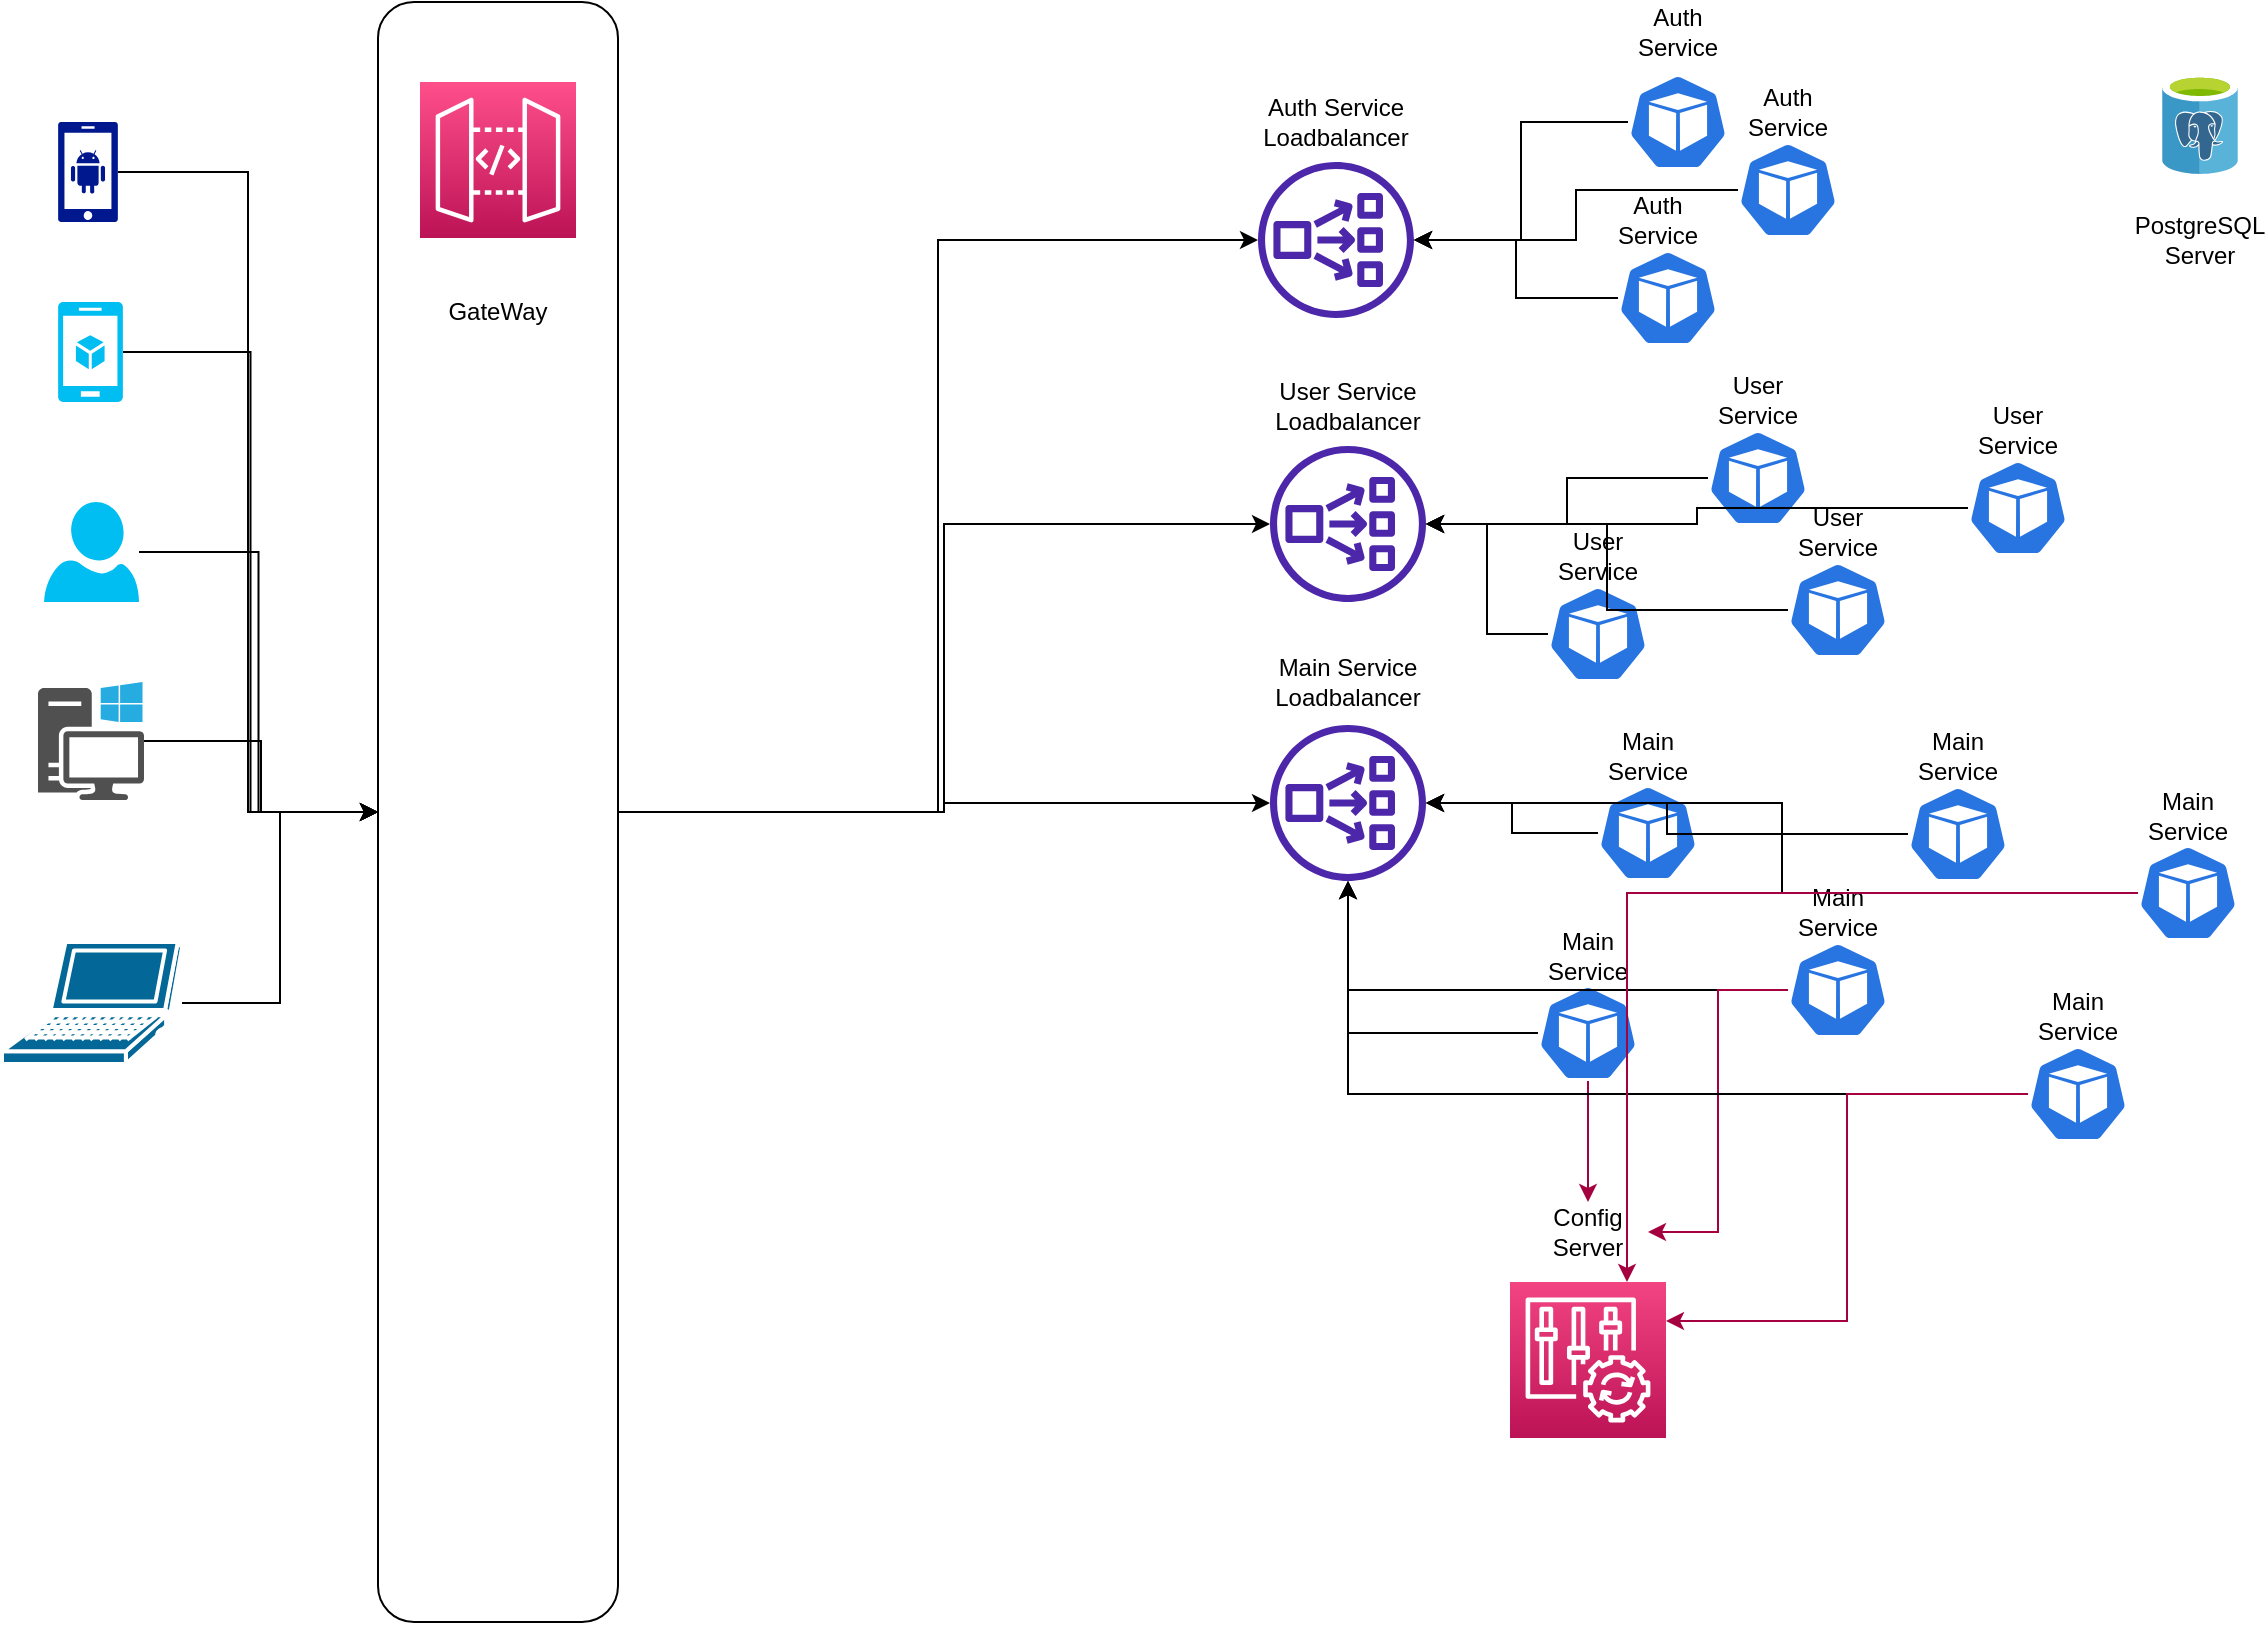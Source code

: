 <mxfile version="20.3.7" type="device"><diagram id="Y-MjgX_SrdLP1UUod8IA" name="Sayfa -1"><mxGraphModel dx="1221" dy="716" grid="1" gridSize="10" guides="1" tooltips="1" connect="1" arrows="1" fold="1" page="1" pageScale="1" pageWidth="1300" pageHeight="1200" math="0" shadow="0"><root><mxCell id="0"/><mxCell id="1" parent="0"/><mxCell id="Rdh_e0N7MhC9t9fp5nw4-4" value="" style="group" vertex="1" connectable="0" parent="1"><mxGeometry x="240" y="40" width="120" height="810" as="geometry"/></mxCell><mxCell id="Rdh_e0N7MhC9t9fp5nw4-6" value="" style="group" vertex="1" connectable="0" parent="Rdh_e0N7MhC9t9fp5nw4-4"><mxGeometry y="-10" width="120" height="810" as="geometry"/></mxCell><mxCell id="Rdh_e0N7MhC9t9fp5nw4-2" value="" style="rounded=1;whiteSpace=wrap;html=1;" vertex="1" parent="Rdh_e0N7MhC9t9fp5nw4-6"><mxGeometry width="120" height="810" as="geometry"/></mxCell><mxCell id="Rdh_e0N7MhC9t9fp5nw4-1" value="" style="sketch=0;points=[[0,0,0],[0.25,0,0],[0.5,0,0],[0.75,0,0],[1,0,0],[0,1,0],[0.25,1,0],[0.5,1,0],[0.75,1,0],[1,1,0],[0,0.25,0],[0,0.5,0],[0,0.75,0],[1,0.25,0],[1,0.5,0],[1,0.75,0]];outlineConnect=0;fontColor=#232F3E;gradientColor=#FF4F8B;gradientDirection=north;fillColor=#BC1356;strokeColor=#ffffff;dashed=0;verticalLabelPosition=bottom;verticalAlign=top;align=center;html=1;fontSize=12;fontStyle=0;aspect=fixed;shape=mxgraph.aws4.resourceIcon;resIcon=mxgraph.aws4.api_gateway;" vertex="1" parent="Rdh_e0N7MhC9t9fp5nw4-6"><mxGeometry x="21" y="40" width="78" height="78" as="geometry"/></mxCell><mxCell id="Rdh_e0N7MhC9t9fp5nw4-5" value="GateWay" style="text;html=1;strokeColor=none;fillColor=none;align=center;verticalAlign=middle;whiteSpace=wrap;rounded=0;" vertex="1" parent="Rdh_e0N7MhC9t9fp5nw4-6"><mxGeometry x="30" y="140" width="60" height="30" as="geometry"/></mxCell><mxCell id="Rdh_e0N7MhC9t9fp5nw4-13" style="edgeStyle=orthogonalEdgeStyle;rounded=0;orthogonalLoop=1;jettySize=auto;html=1;" edge="1" parent="1" source="Rdh_e0N7MhC9t9fp5nw4-7" target="Rdh_e0N7MhC9t9fp5nw4-2"><mxGeometry relative="1" as="geometry"/></mxCell><mxCell id="Rdh_e0N7MhC9t9fp5nw4-7" value="" style="sketch=0;aspect=fixed;pointerEvents=1;shadow=0;dashed=0;html=1;strokeColor=none;labelPosition=center;verticalLabelPosition=bottom;verticalAlign=top;align=center;fillColor=#00188D;shape=mxgraph.mscae.enterprise.android_phone" vertex="1" parent="1"><mxGeometry x="80" y="90" width="30" height="50" as="geometry"/></mxCell><mxCell id="Rdh_e0N7MhC9t9fp5nw4-15" style="edgeStyle=orthogonalEdgeStyle;rounded=0;orthogonalLoop=1;jettySize=auto;html=1;entryX=0;entryY=0.5;entryDx=0;entryDy=0;" edge="1" parent="1" source="Rdh_e0N7MhC9t9fp5nw4-8" target="Rdh_e0N7MhC9t9fp5nw4-2"><mxGeometry relative="1" as="geometry"/></mxCell><mxCell id="Rdh_e0N7MhC9t9fp5nw4-8" value="" style="verticalLabelPosition=bottom;html=1;verticalAlign=top;align=center;strokeColor=none;fillColor=#00BEF2;shape=mxgraph.azure.mobile_services;pointerEvents=1;" vertex="1" parent="1"><mxGeometry x="80" y="180" width="32.5" height="50" as="geometry"/></mxCell><mxCell id="Rdh_e0N7MhC9t9fp5nw4-16" style="edgeStyle=orthogonalEdgeStyle;rounded=0;orthogonalLoop=1;jettySize=auto;html=1;entryX=0;entryY=0.5;entryDx=0;entryDy=0;" edge="1" parent="1" source="Rdh_e0N7MhC9t9fp5nw4-9" target="Rdh_e0N7MhC9t9fp5nw4-2"><mxGeometry relative="1" as="geometry"/></mxCell><mxCell id="Rdh_e0N7MhC9t9fp5nw4-9" value="" style="verticalLabelPosition=bottom;html=1;verticalAlign=top;align=center;strokeColor=none;fillColor=#00BEF2;shape=mxgraph.azure.user;" vertex="1" parent="1"><mxGeometry x="73" y="280" width="47.5" height="50" as="geometry"/></mxCell><mxCell id="Rdh_e0N7MhC9t9fp5nw4-17" style="edgeStyle=orthogonalEdgeStyle;rounded=0;orthogonalLoop=1;jettySize=auto;html=1;entryX=0;entryY=0.5;entryDx=0;entryDy=0;" edge="1" parent="1" source="Rdh_e0N7MhC9t9fp5nw4-10" target="Rdh_e0N7MhC9t9fp5nw4-2"><mxGeometry relative="1" as="geometry"/></mxCell><mxCell id="Rdh_e0N7MhC9t9fp5nw4-10" value="" style="sketch=0;pointerEvents=1;shadow=0;dashed=0;html=1;strokeColor=none;fillColor=#505050;labelPosition=center;verticalLabelPosition=bottom;verticalAlign=top;outlineConnect=0;align=center;shape=mxgraph.office.devices.workstation_pc;" vertex="1" parent="1"><mxGeometry x="70" y="370" width="53" height="59" as="geometry"/></mxCell><mxCell id="Rdh_e0N7MhC9t9fp5nw4-18" style="edgeStyle=orthogonalEdgeStyle;rounded=0;orthogonalLoop=1;jettySize=auto;html=1;" edge="1" parent="1" source="Rdh_e0N7MhC9t9fp5nw4-11" target="Rdh_e0N7MhC9t9fp5nw4-2"><mxGeometry relative="1" as="geometry"/></mxCell><mxCell id="Rdh_e0N7MhC9t9fp5nw4-11" value="" style="shape=mxgraph.cisco.computers_and_peripherals.laptop;html=1;pointerEvents=1;dashed=0;fillColor=#036897;strokeColor=#ffffff;strokeWidth=2;verticalLabelPosition=bottom;verticalAlign=top;align=center;outlineConnect=0;" vertex="1" parent="1"><mxGeometry x="52" y="500" width="90" height="61" as="geometry"/></mxCell><mxCell id="Rdh_e0N7MhC9t9fp5nw4-19" value="" style="sketch=0;outlineConnect=0;fontColor=#232F3E;gradientColor=none;fillColor=#4D27AA;strokeColor=none;dashed=0;verticalLabelPosition=bottom;verticalAlign=top;align=center;html=1;fontSize=12;fontStyle=0;aspect=fixed;pointerEvents=1;shape=mxgraph.aws4.network_load_balancer;" vertex="1" parent="1"><mxGeometry x="680" y="110" width="78" height="78" as="geometry"/></mxCell><mxCell id="Rdh_e0N7MhC9t9fp5nw4-20" value="Auth Service Loadbalancer" style="text;html=1;strokeColor=none;fillColor=none;align=center;verticalAlign=middle;whiteSpace=wrap;rounded=0;" vertex="1" parent="1"><mxGeometry x="674" y="60" width="90" height="60" as="geometry"/></mxCell><mxCell id="Rdh_e0N7MhC9t9fp5nw4-21" value="" style="sketch=0;outlineConnect=0;fontColor=#232F3E;gradientColor=none;fillColor=#4D27AA;strokeColor=none;dashed=0;verticalLabelPosition=bottom;verticalAlign=top;align=center;html=1;fontSize=12;fontStyle=0;aspect=fixed;pointerEvents=1;shape=mxgraph.aws4.network_load_balancer;" vertex="1" parent="1"><mxGeometry x="686" y="252" width="78" height="78" as="geometry"/></mxCell><mxCell id="Rdh_e0N7MhC9t9fp5nw4-22" value="User Service Loadbalancer" style="text;html=1;strokeColor=none;fillColor=none;align=center;verticalAlign=middle;whiteSpace=wrap;rounded=0;" vertex="1" parent="1"><mxGeometry x="680" y="202" width="90" height="60" as="geometry"/></mxCell><mxCell id="Rdh_e0N7MhC9t9fp5nw4-23" value="" style="sketch=0;outlineConnect=0;fontColor=#232F3E;gradientColor=none;fillColor=#4D27AA;strokeColor=none;dashed=0;verticalLabelPosition=bottom;verticalAlign=top;align=center;html=1;fontSize=12;fontStyle=0;aspect=fixed;pointerEvents=1;shape=mxgraph.aws4.network_load_balancer;" vertex="1" parent="1"><mxGeometry x="686" y="391.5" width="78" height="78" as="geometry"/></mxCell><mxCell id="Rdh_e0N7MhC9t9fp5nw4-24" value="Main Service Loadbalancer" style="text;html=1;strokeColor=none;fillColor=none;align=center;verticalAlign=middle;whiteSpace=wrap;rounded=0;" vertex="1" parent="1"><mxGeometry x="680" y="340" width="90" height="60" as="geometry"/></mxCell><mxCell id="Rdh_e0N7MhC9t9fp5nw4-31" style="edgeStyle=orthogonalEdgeStyle;rounded=0;orthogonalLoop=1;jettySize=auto;html=1;" edge="1" parent="1" source="Rdh_e0N7MhC9t9fp5nw4-25" target="Rdh_e0N7MhC9t9fp5nw4-19"><mxGeometry relative="1" as="geometry"/></mxCell><mxCell id="Rdh_e0N7MhC9t9fp5nw4-25" value="" style="sketch=0;html=1;dashed=0;whitespace=wrap;fillColor=#2875E2;strokeColor=#ffffff;points=[[0.005,0.63,0],[0.1,0.2,0],[0.9,0.2,0],[0.5,0,0],[0.995,0.63,0],[0.72,0.99,0],[0.5,1,0],[0.28,0.99,0]];shape=mxgraph.kubernetes.icon;prIcon=pod" vertex="1" parent="1"><mxGeometry x="865" y="66" width="50" height="48" as="geometry"/></mxCell><mxCell id="Rdh_e0N7MhC9t9fp5nw4-26" value="Auth Service" style="text;html=1;strokeColor=none;fillColor=none;align=center;verticalAlign=middle;whiteSpace=wrap;rounded=0;" vertex="1" parent="1"><mxGeometry x="860" y="30" width="60" height="30" as="geometry"/></mxCell><mxCell id="Rdh_e0N7MhC9t9fp5nw4-32" style="edgeStyle=orthogonalEdgeStyle;rounded=0;orthogonalLoop=1;jettySize=auto;html=1;" edge="1" parent="1" source="Rdh_e0N7MhC9t9fp5nw4-27" target="Rdh_e0N7MhC9t9fp5nw4-19"><mxGeometry relative="1" as="geometry"/></mxCell><mxCell id="Rdh_e0N7MhC9t9fp5nw4-27" value="" style="sketch=0;html=1;dashed=0;whitespace=wrap;fillColor=#2875E2;strokeColor=#ffffff;points=[[0.005,0.63,0],[0.1,0.2,0],[0.9,0.2,0],[0.5,0,0],[0.995,0.63,0],[0.72,0.99,0],[0.5,1,0],[0.28,0.99,0]];shape=mxgraph.kubernetes.icon;prIcon=pod" vertex="1" parent="1"><mxGeometry x="920" y="100" width="50" height="48" as="geometry"/></mxCell><mxCell id="Rdh_e0N7MhC9t9fp5nw4-28" value="Auth Service" style="text;html=1;strokeColor=none;fillColor=none;align=center;verticalAlign=middle;whiteSpace=wrap;rounded=0;" vertex="1" parent="1"><mxGeometry x="915" y="70" width="60" height="30" as="geometry"/></mxCell><mxCell id="Rdh_e0N7MhC9t9fp5nw4-33" style="edgeStyle=orthogonalEdgeStyle;rounded=0;orthogonalLoop=1;jettySize=auto;html=1;" edge="1" parent="1" source="Rdh_e0N7MhC9t9fp5nw4-29" target="Rdh_e0N7MhC9t9fp5nw4-19"><mxGeometry relative="1" as="geometry"/></mxCell><mxCell id="Rdh_e0N7MhC9t9fp5nw4-29" value="" style="sketch=0;html=1;dashed=0;whitespace=wrap;fillColor=#2875E2;strokeColor=#ffffff;points=[[0.005,0.63,0],[0.1,0.2,0],[0.9,0.2,0],[0.5,0,0],[0.995,0.63,0],[0.72,0.99,0],[0.5,1,0],[0.28,0.99,0]];shape=mxgraph.kubernetes.icon;prIcon=pod" vertex="1" parent="1"><mxGeometry x="860" y="154" width="50" height="48" as="geometry"/></mxCell><mxCell id="Rdh_e0N7MhC9t9fp5nw4-30" value="Auth Service" style="text;html=1;strokeColor=none;fillColor=none;align=center;verticalAlign=middle;whiteSpace=wrap;rounded=0;" vertex="1" parent="1"><mxGeometry x="850" y="124" width="60" height="30" as="geometry"/></mxCell><mxCell id="Rdh_e0N7MhC9t9fp5nw4-44" style="edgeStyle=orthogonalEdgeStyle;rounded=0;orthogonalLoop=1;jettySize=auto;html=1;" edge="1" parent="1" source="Rdh_e0N7MhC9t9fp5nw4-36" target="Rdh_e0N7MhC9t9fp5nw4-21"><mxGeometry relative="1" as="geometry"/></mxCell><mxCell id="Rdh_e0N7MhC9t9fp5nw4-36" value="" style="sketch=0;html=1;dashed=0;whitespace=wrap;fillColor=#2875E2;strokeColor=#ffffff;points=[[0.005,0.63,0],[0.1,0.2,0],[0.9,0.2,0],[0.5,0,0],[0.995,0.63,0],[0.72,0.99,0],[0.5,1,0],[0.28,0.99,0]];shape=mxgraph.kubernetes.icon;prIcon=pod" vertex="1" parent="1"><mxGeometry x="825" y="322" width="50" height="48" as="geometry"/></mxCell><mxCell id="Rdh_e0N7MhC9t9fp5nw4-37" value="User Service" style="text;html=1;strokeColor=none;fillColor=none;align=center;verticalAlign=middle;whiteSpace=wrap;rounded=0;" vertex="1" parent="1"><mxGeometry x="820" y="292" width="60" height="30" as="geometry"/></mxCell><mxCell id="Rdh_e0N7MhC9t9fp5nw4-45" style="edgeStyle=orthogonalEdgeStyle;rounded=0;orthogonalLoop=1;jettySize=auto;html=1;" edge="1" parent="1" source="Rdh_e0N7MhC9t9fp5nw4-38" target="Rdh_e0N7MhC9t9fp5nw4-21"><mxGeometry relative="1" as="geometry"/></mxCell><mxCell id="Rdh_e0N7MhC9t9fp5nw4-38" value="" style="sketch=0;html=1;dashed=0;whitespace=wrap;fillColor=#2875E2;strokeColor=#ffffff;points=[[0.005,0.63,0],[0.1,0.2,0],[0.9,0.2,0],[0.5,0,0],[0.995,0.63,0],[0.72,0.99,0],[0.5,1,0],[0.28,0.99,0]];shape=mxgraph.kubernetes.icon;prIcon=pod" vertex="1" parent="1"><mxGeometry x="905" y="244" width="50" height="48" as="geometry"/></mxCell><mxCell id="Rdh_e0N7MhC9t9fp5nw4-39" value="User Service" style="text;html=1;strokeColor=none;fillColor=none;align=center;verticalAlign=middle;whiteSpace=wrap;rounded=0;" vertex="1" parent="1"><mxGeometry x="900" y="214" width="60" height="30" as="geometry"/></mxCell><mxCell id="Rdh_e0N7MhC9t9fp5nw4-46" style="edgeStyle=orthogonalEdgeStyle;rounded=0;orthogonalLoop=1;jettySize=auto;html=1;" edge="1" parent="1" source="Rdh_e0N7MhC9t9fp5nw4-40" target="Rdh_e0N7MhC9t9fp5nw4-21"><mxGeometry relative="1" as="geometry"/></mxCell><mxCell id="Rdh_e0N7MhC9t9fp5nw4-40" value="" style="sketch=0;html=1;dashed=0;whitespace=wrap;fillColor=#2875E2;strokeColor=#ffffff;points=[[0.005,0.63,0],[0.1,0.2,0],[0.9,0.2,0],[0.5,0,0],[0.995,0.63,0],[0.72,0.99,0],[0.5,1,0],[0.28,0.99,0]];shape=mxgraph.kubernetes.icon;prIcon=pod" vertex="1" parent="1"><mxGeometry x="945" y="310" width="50" height="48" as="geometry"/></mxCell><mxCell id="Rdh_e0N7MhC9t9fp5nw4-41" value="User Service" style="text;html=1;strokeColor=none;fillColor=none;align=center;verticalAlign=middle;whiteSpace=wrap;rounded=0;" vertex="1" parent="1"><mxGeometry x="940" y="280" width="60" height="30" as="geometry"/></mxCell><mxCell id="Rdh_e0N7MhC9t9fp5nw4-47" style="edgeStyle=orthogonalEdgeStyle;rounded=0;orthogonalLoop=1;jettySize=auto;html=1;" edge="1" parent="1" source="Rdh_e0N7MhC9t9fp5nw4-42" target="Rdh_e0N7MhC9t9fp5nw4-21"><mxGeometry relative="1" as="geometry"/></mxCell><mxCell id="Rdh_e0N7MhC9t9fp5nw4-42" value="" style="sketch=0;html=1;dashed=0;whitespace=wrap;fillColor=#2875E2;strokeColor=#ffffff;points=[[0.005,0.63,0],[0.1,0.2,0],[0.9,0.2,0],[0.5,0,0],[0.995,0.63,0],[0.72,0.99,0],[0.5,1,0],[0.28,0.99,0]];shape=mxgraph.kubernetes.icon;prIcon=pod" vertex="1" parent="1"><mxGeometry x="1035" y="259" width="50" height="48" as="geometry"/></mxCell><mxCell id="Rdh_e0N7MhC9t9fp5nw4-43" value="User Service" style="text;html=1;strokeColor=none;fillColor=none;align=center;verticalAlign=middle;whiteSpace=wrap;rounded=0;" vertex="1" parent="1"><mxGeometry x="1030" y="229" width="60" height="30" as="geometry"/></mxCell><mxCell id="Rdh_e0N7MhC9t9fp5nw4-60" style="edgeStyle=orthogonalEdgeStyle;rounded=0;orthogonalLoop=1;jettySize=auto;html=1;" edge="1" parent="1" source="Rdh_e0N7MhC9t9fp5nw4-48" target="Rdh_e0N7MhC9t9fp5nw4-23"><mxGeometry relative="1" as="geometry"/></mxCell><mxCell id="Rdh_e0N7MhC9t9fp5nw4-72" style="edgeStyle=orthogonalEdgeStyle;rounded=0;orthogonalLoop=1;jettySize=auto;html=1;fillColor=#d80073;strokeColor=#A50040;" edge="1" parent="1" source="Rdh_e0N7MhC9t9fp5nw4-48" target="Rdh_e0N7MhC9t9fp5nw4-71"><mxGeometry relative="1" as="geometry"/></mxCell><mxCell id="Rdh_e0N7MhC9t9fp5nw4-48" value="" style="sketch=0;html=1;dashed=0;whitespace=wrap;fillColor=#2875E2;strokeColor=#ffffff;points=[[0.005,0.63,0],[0.1,0.2,0],[0.9,0.2,0],[0.5,0,0],[0.995,0.63,0],[0.72,0.99,0],[0.5,1,0],[0.28,0.99,0]];shape=mxgraph.kubernetes.icon;prIcon=pod" vertex="1" parent="1"><mxGeometry x="820" y="521.5" width="50" height="48" as="geometry"/></mxCell><mxCell id="Rdh_e0N7MhC9t9fp5nw4-49" value="Main Service" style="text;html=1;strokeColor=none;fillColor=none;align=center;verticalAlign=middle;whiteSpace=wrap;rounded=0;" vertex="1" parent="1"><mxGeometry x="815" y="491.5" width="60" height="30" as="geometry"/></mxCell><mxCell id="Rdh_e0N7MhC9t9fp5nw4-61" style="edgeStyle=orthogonalEdgeStyle;rounded=0;orthogonalLoop=1;jettySize=auto;html=1;" edge="1" parent="1" source="Rdh_e0N7MhC9t9fp5nw4-50" target="Rdh_e0N7MhC9t9fp5nw4-23"><mxGeometry relative="1" as="geometry"/></mxCell><mxCell id="Rdh_e0N7MhC9t9fp5nw4-50" value="" style="sketch=0;html=1;dashed=0;whitespace=wrap;fillColor=#2875E2;strokeColor=#ffffff;points=[[0.005,0.63,0],[0.1,0.2,0],[0.9,0.2,0],[0.5,0,0],[0.995,0.63,0],[0.72,0.99,0],[0.5,1,0],[0.28,0.99,0]];shape=mxgraph.kubernetes.icon;prIcon=pod" vertex="1" parent="1"><mxGeometry x="850" y="421.5" width="50" height="48" as="geometry"/></mxCell><mxCell id="Rdh_e0N7MhC9t9fp5nw4-51" value="Main Service" style="text;html=1;strokeColor=none;fillColor=none;align=center;verticalAlign=middle;whiteSpace=wrap;rounded=0;" vertex="1" parent="1"><mxGeometry x="845" y="391.5" width="60" height="30" as="geometry"/></mxCell><mxCell id="Rdh_e0N7MhC9t9fp5nw4-62" style="edgeStyle=orthogonalEdgeStyle;rounded=0;orthogonalLoop=1;jettySize=auto;html=1;" edge="1" parent="1" source="Rdh_e0N7MhC9t9fp5nw4-52" target="Rdh_e0N7MhC9t9fp5nw4-23"><mxGeometry relative="1" as="geometry"/></mxCell><mxCell id="Rdh_e0N7MhC9t9fp5nw4-73" style="edgeStyle=orthogonalEdgeStyle;rounded=0;orthogonalLoop=1;jettySize=auto;html=1;entryX=1;entryY=0.5;entryDx=0;entryDy=0;fillColor=#d80073;strokeColor=#A50040;" edge="1" parent="1" source="Rdh_e0N7MhC9t9fp5nw4-52" target="Rdh_e0N7MhC9t9fp5nw4-71"><mxGeometry relative="1" as="geometry"/></mxCell><mxCell id="Rdh_e0N7MhC9t9fp5nw4-52" value="" style="sketch=0;html=1;dashed=0;whitespace=wrap;fillColor=#2875E2;strokeColor=#ffffff;points=[[0.005,0.63,0],[0.1,0.2,0],[0.9,0.2,0],[0.5,0,0],[0.995,0.63,0],[0.72,0.99,0],[0.5,1,0],[0.28,0.99,0]];shape=mxgraph.kubernetes.icon;prIcon=pod" vertex="1" parent="1"><mxGeometry x="945" y="500" width="50" height="48" as="geometry"/></mxCell><mxCell id="Rdh_e0N7MhC9t9fp5nw4-53" value="Main Service" style="text;html=1;strokeColor=none;fillColor=none;align=center;verticalAlign=middle;whiteSpace=wrap;rounded=0;" vertex="1" parent="1"><mxGeometry x="940" y="470" width="60" height="30" as="geometry"/></mxCell><mxCell id="Rdh_e0N7MhC9t9fp5nw4-63" style="edgeStyle=orthogonalEdgeStyle;rounded=0;orthogonalLoop=1;jettySize=auto;html=1;" edge="1" parent="1" source="Rdh_e0N7MhC9t9fp5nw4-54" target="Rdh_e0N7MhC9t9fp5nw4-23"><mxGeometry relative="1" as="geometry"/></mxCell><mxCell id="Rdh_e0N7MhC9t9fp5nw4-54" value="" style="sketch=0;html=1;dashed=0;whitespace=wrap;fillColor=#2875E2;strokeColor=#ffffff;points=[[0.005,0.63,0],[0.1,0.2,0],[0.9,0.2,0],[0.5,0,0],[0.995,0.63,0],[0.72,0.99,0],[0.5,1,0],[0.28,0.99,0]];shape=mxgraph.kubernetes.icon;prIcon=pod" vertex="1" parent="1"><mxGeometry x="1005" y="422" width="50" height="48" as="geometry"/></mxCell><mxCell id="Rdh_e0N7MhC9t9fp5nw4-55" value="Main Service" style="text;html=1;strokeColor=none;fillColor=none;align=center;verticalAlign=middle;whiteSpace=wrap;rounded=0;" vertex="1" parent="1"><mxGeometry x="1000" y="392" width="60" height="30" as="geometry"/></mxCell><mxCell id="Rdh_e0N7MhC9t9fp5nw4-64" style="edgeStyle=orthogonalEdgeStyle;rounded=0;orthogonalLoop=1;jettySize=auto;html=1;" edge="1" parent="1" source="Rdh_e0N7MhC9t9fp5nw4-56" target="Rdh_e0N7MhC9t9fp5nw4-23"><mxGeometry relative="1" as="geometry"/></mxCell><mxCell id="Rdh_e0N7MhC9t9fp5nw4-74" style="edgeStyle=orthogonalEdgeStyle;rounded=0;orthogonalLoop=1;jettySize=auto;html=1;entryX=1;entryY=0.25;entryDx=0;entryDy=0;entryPerimeter=0;fillColor=#d80073;strokeColor=#A50040;" edge="1" parent="1" source="Rdh_e0N7MhC9t9fp5nw4-56" target="Rdh_e0N7MhC9t9fp5nw4-70"><mxGeometry relative="1" as="geometry"/></mxCell><mxCell id="Rdh_e0N7MhC9t9fp5nw4-56" value="" style="sketch=0;html=1;dashed=0;whitespace=wrap;fillColor=#2875E2;strokeColor=#ffffff;points=[[0.005,0.63,0],[0.1,0.2,0],[0.9,0.2,0],[0.5,0,0],[0.995,0.63,0],[0.72,0.99,0],[0.5,1,0],[0.28,0.99,0]];shape=mxgraph.kubernetes.icon;prIcon=pod" vertex="1" parent="1"><mxGeometry x="1065" y="552" width="50" height="48" as="geometry"/></mxCell><mxCell id="Rdh_e0N7MhC9t9fp5nw4-57" value="Main Service" style="text;html=1;strokeColor=none;fillColor=none;align=center;verticalAlign=middle;whiteSpace=wrap;rounded=0;" vertex="1" parent="1"><mxGeometry x="1060" y="522" width="60" height="30" as="geometry"/></mxCell><mxCell id="Rdh_e0N7MhC9t9fp5nw4-66" style="edgeStyle=orthogonalEdgeStyle;rounded=0;orthogonalLoop=1;jettySize=auto;html=1;" edge="1" parent="1" source="Rdh_e0N7MhC9t9fp5nw4-58" target="Rdh_e0N7MhC9t9fp5nw4-23"><mxGeometry relative="1" as="geometry"/></mxCell><mxCell id="Rdh_e0N7MhC9t9fp5nw4-75" style="edgeStyle=orthogonalEdgeStyle;rounded=0;orthogonalLoop=1;jettySize=auto;html=1;entryX=0.75;entryY=0;entryDx=0;entryDy=0;entryPerimeter=0;fillColor=#d80073;strokeColor=#A50040;" edge="1" parent="1" source="Rdh_e0N7MhC9t9fp5nw4-58" target="Rdh_e0N7MhC9t9fp5nw4-70"><mxGeometry relative="1" as="geometry"/></mxCell><mxCell id="Rdh_e0N7MhC9t9fp5nw4-58" value="" style="sketch=0;html=1;dashed=0;whitespace=wrap;fillColor=#2875E2;strokeColor=#ffffff;points=[[0.005,0.63,0],[0.1,0.2,0],[0.9,0.2,0],[0.5,0,0],[0.995,0.63,0],[0.72,0.99,0],[0.5,1,0],[0.28,0.99,0]];shape=mxgraph.kubernetes.icon;prIcon=pod" vertex="1" parent="1"><mxGeometry x="1120" y="451.5" width="50" height="48" as="geometry"/></mxCell><mxCell id="Rdh_e0N7MhC9t9fp5nw4-59" value="Main Service" style="text;html=1;strokeColor=none;fillColor=none;align=center;verticalAlign=middle;whiteSpace=wrap;rounded=0;" vertex="1" parent="1"><mxGeometry x="1115" y="421.5" width="60" height="30" as="geometry"/></mxCell><mxCell id="Rdh_e0N7MhC9t9fp5nw4-67" style="edgeStyle=orthogonalEdgeStyle;rounded=0;orthogonalLoop=1;jettySize=auto;html=1;" edge="1" parent="1" source="Rdh_e0N7MhC9t9fp5nw4-2" target="Rdh_e0N7MhC9t9fp5nw4-19"><mxGeometry relative="1" as="geometry"/></mxCell><mxCell id="Rdh_e0N7MhC9t9fp5nw4-68" style="edgeStyle=orthogonalEdgeStyle;rounded=0;orthogonalLoop=1;jettySize=auto;html=1;" edge="1" parent="1" source="Rdh_e0N7MhC9t9fp5nw4-2" target="Rdh_e0N7MhC9t9fp5nw4-21"><mxGeometry relative="1" as="geometry"/></mxCell><mxCell id="Rdh_e0N7MhC9t9fp5nw4-69" style="edgeStyle=orthogonalEdgeStyle;rounded=0;orthogonalLoop=1;jettySize=auto;html=1;" edge="1" parent="1" source="Rdh_e0N7MhC9t9fp5nw4-2" target="Rdh_e0N7MhC9t9fp5nw4-23"><mxGeometry relative="1" as="geometry"/></mxCell><mxCell id="Rdh_e0N7MhC9t9fp5nw4-70" value="" style="sketch=0;points=[[0,0,0],[0.25,0,0],[0.5,0,0],[0.75,0,0],[1,0,0],[0,1,0],[0.25,1,0],[0.5,1,0],[0.75,1,0],[1,1,0],[0,0.25,0],[0,0.5,0],[0,0.75,0],[1,0.25,0],[1,0.5,0],[1,0.75,0]];points=[[0,0,0],[0.25,0,0],[0.5,0,0],[0.75,0,0],[1,0,0],[0,1,0],[0.25,1,0],[0.5,1,0],[0.75,1,0],[1,1,0],[0,0.25,0],[0,0.5,0],[0,0.75,0],[1,0.25,0],[1,0.5,0],[1,0.75,0]];outlineConnect=0;fontColor=#232F3E;gradientColor=#F34482;gradientDirection=north;fillColor=#BC1356;strokeColor=#ffffff;dashed=0;verticalLabelPosition=bottom;verticalAlign=top;align=center;html=1;fontSize=12;fontStyle=0;aspect=fixed;shape=mxgraph.aws4.resourceIcon;resIcon=mxgraph.aws4.config;" vertex="1" parent="1"><mxGeometry x="806" y="670" width="78" height="78" as="geometry"/></mxCell><mxCell id="Rdh_e0N7MhC9t9fp5nw4-71" value="Config Server" style="text;html=1;strokeColor=none;fillColor=none;align=center;verticalAlign=middle;whiteSpace=wrap;rounded=0;" vertex="1" parent="1"><mxGeometry x="815" y="630" width="60" height="30" as="geometry"/></mxCell><mxCell id="Rdh_e0N7MhC9t9fp5nw4-76" value="" style="sketch=0;aspect=fixed;html=1;points=[];align=center;image;fontSize=12;image=img/lib/mscae/Azure_Database_for_PostgreSQL_servers.svg;" vertex="1" parent="1"><mxGeometry x="1132" y="66" width="38" height="50" as="geometry"/></mxCell><mxCell id="Rdh_e0N7MhC9t9fp5nw4-77" value="PostgreSQL&lt;br&gt;Server" style="text;html=1;strokeColor=none;fillColor=none;align=center;verticalAlign=middle;whiteSpace=wrap;rounded=0;" vertex="1" parent="1"><mxGeometry x="1121" y="134" width="60" height="30" as="geometry"/></mxCell></root></mxGraphModel></diagram></mxfile>